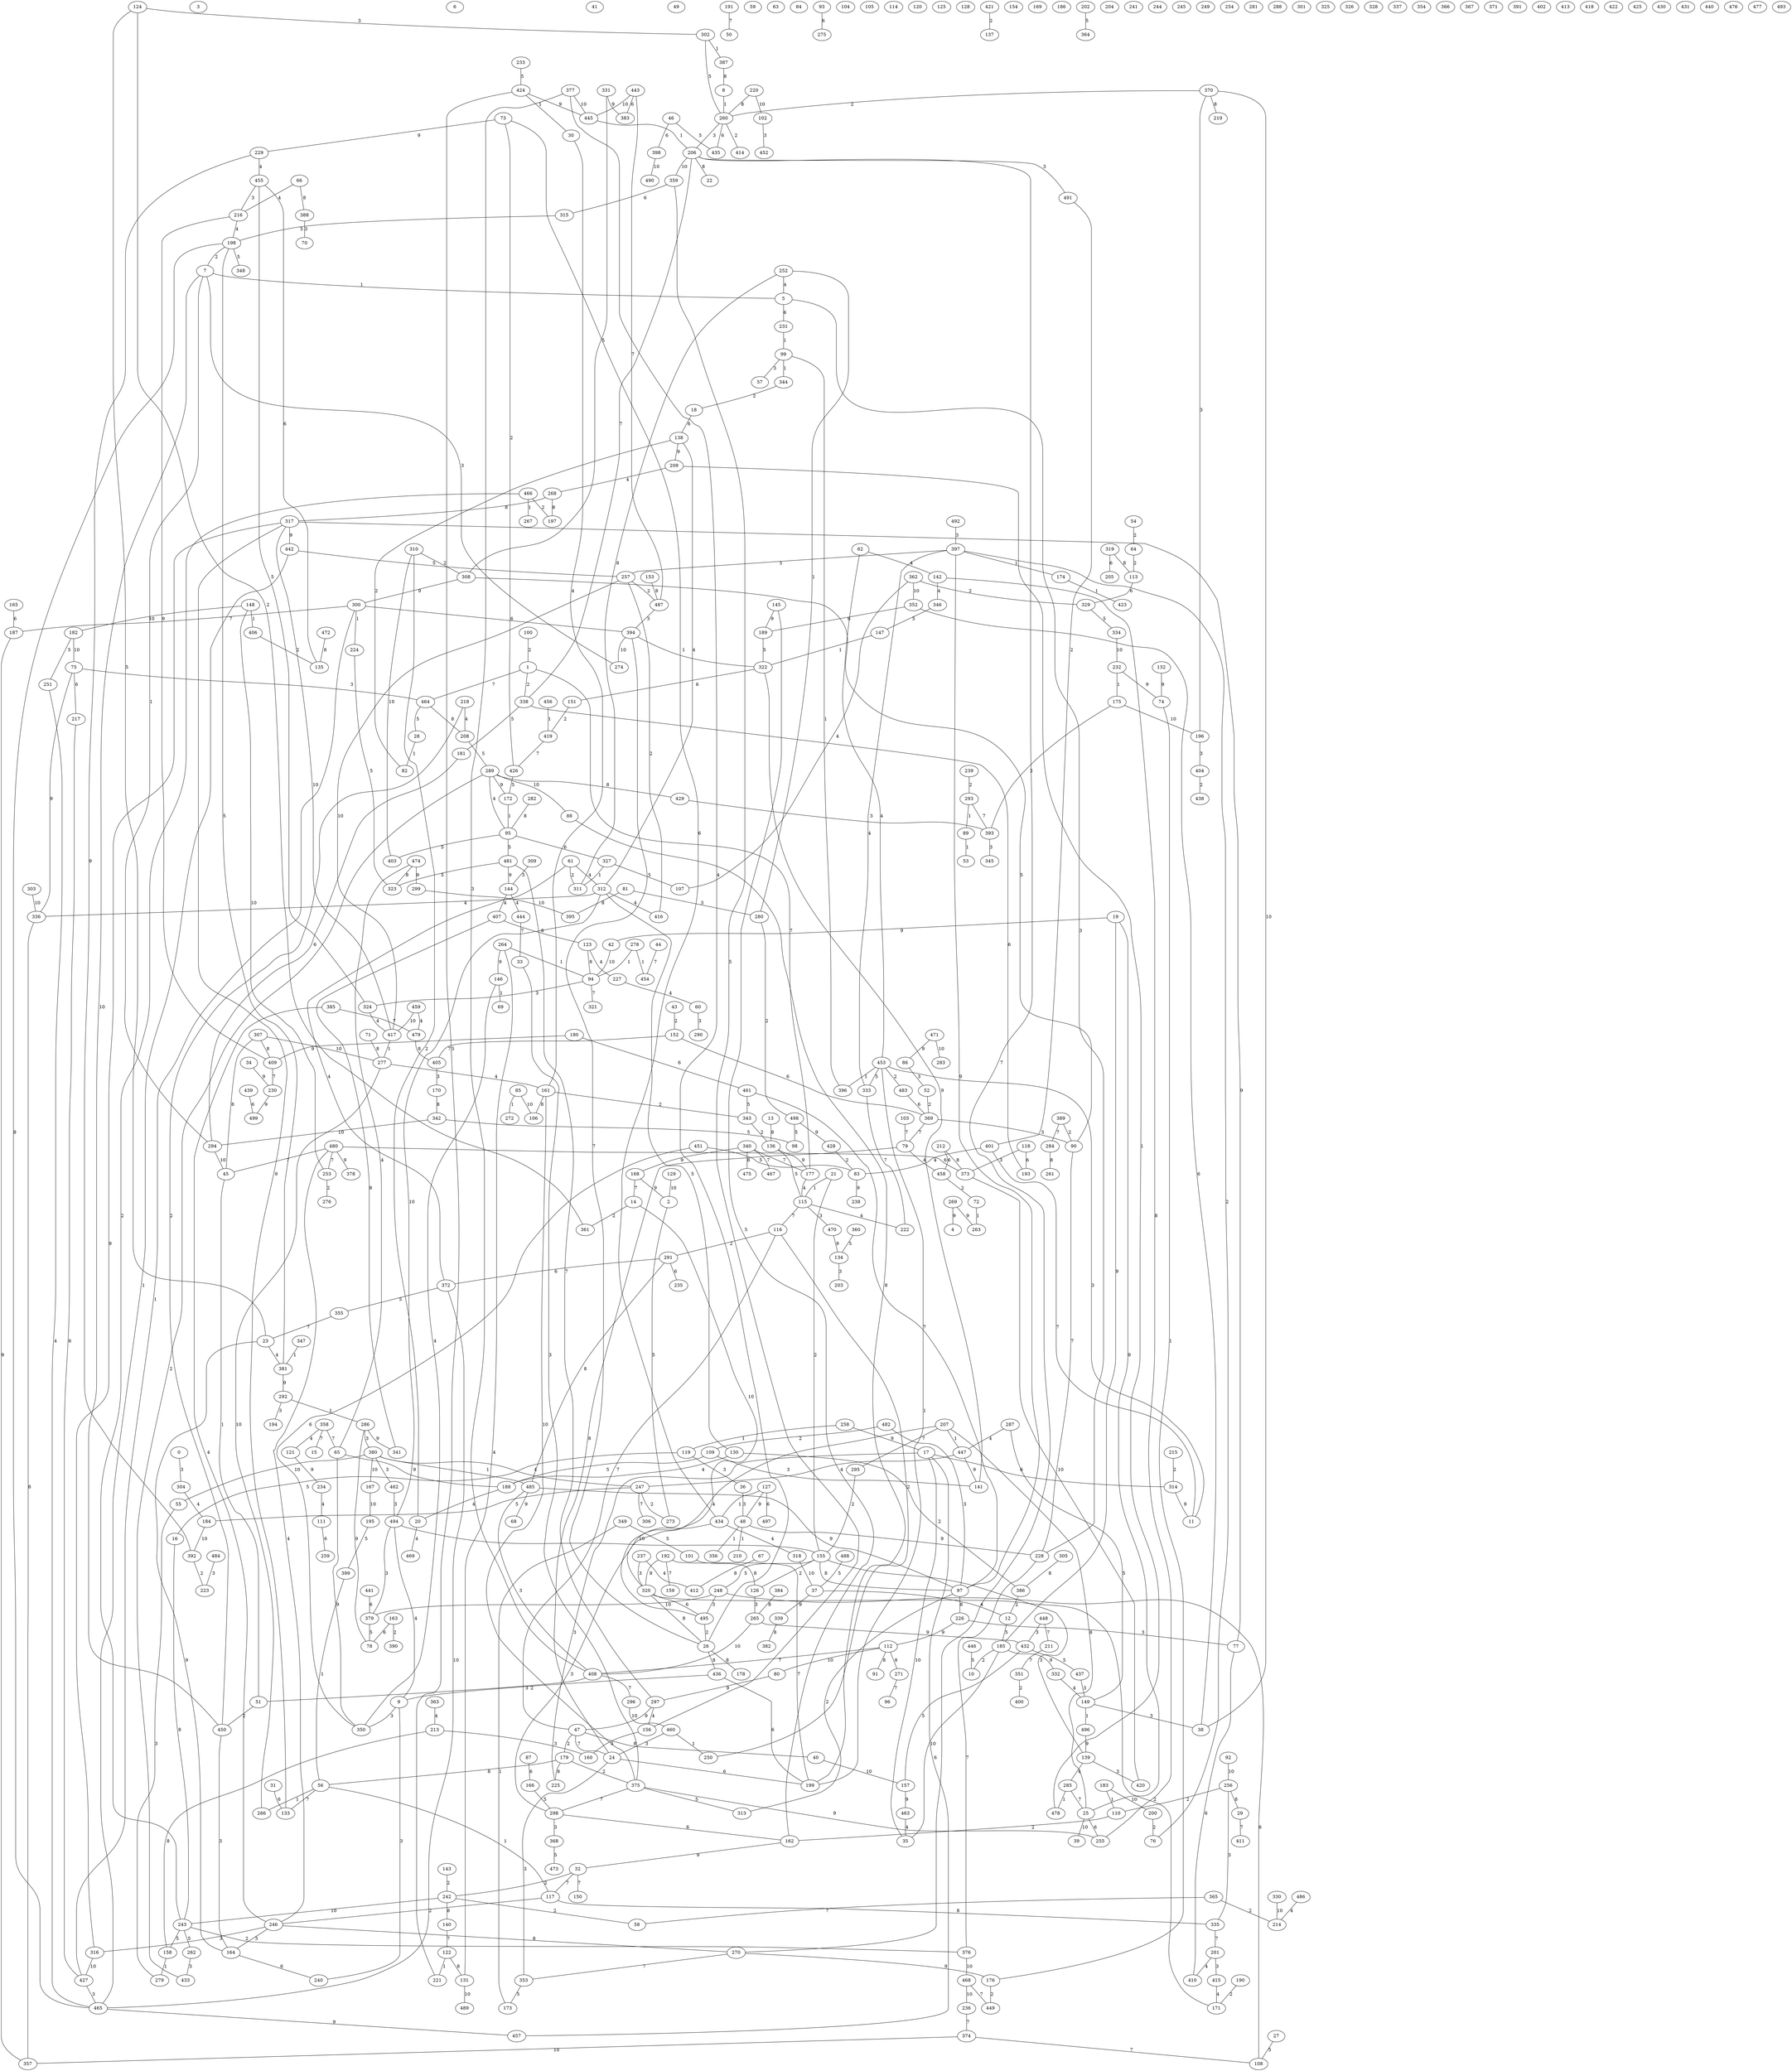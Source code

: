 graph {
	0 [label=0]
	1 [label=1]
	2 [label=2]
	3 [label=3]
	4 [label=4]
	5 [label=5]
	6 [label=6]
	7 [label=7]
	8 [label=8]
	9 [label=9]
	10 [label=10]
	11 [label=11]
	12 [label=12]
	13 [label=13]
	14 [label=14]
	15 [label=15]
	16 [label=16]
	17 [label=17]
	18 [label=18]
	19 [label=19]
	20 [label=20]
	21 [label=21]
	22 [label=22]
	23 [label=23]
	24 [label=24]
	25 [label=25]
	26 [label=26]
	27 [label=27]
	28 [label=28]
	29 [label=29]
	30 [label=30]
	31 [label=31]
	32 [label=32]
	33 [label=33]
	34 [label=34]
	35 [label=35]
	36 [label=36]
	37 [label=37]
	38 [label=38]
	39 [label=39]
	40 [label=40]
	41 [label=41]
	42 [label=42]
	43 [label=43]
	44 [label=44]
	45 [label=45]
	46 [label=46]
	47 [label=47]
	48 [label=48]
	49 [label=49]
	50 [label=50]
	51 [label=51]
	52 [label=52]
	53 [label=53]
	54 [label=54]
	55 [label=55]
	56 [label=56]
	57 [label=57]
	58 [label=58]
	59 [label=59]
	60 [label=60]
	61 [label=61]
	62 [label=62]
	63 [label=63]
	64 [label=64]
	65 [label=65]
	66 [label=66]
	67 [label=67]
	68 [label=68]
	69 [label=69]
	70 [label=70]
	71 [label=71]
	72 [label=72]
	73 [label=73]
	74 [label=74]
	75 [label=75]
	76 [label=76]
	77 [label=77]
	78 [label=78]
	79 [label=79]
	80 [label=80]
	81 [label=81]
	82 [label=82]
	83 [label=83]
	84 [label=84]
	85 [label=85]
	86 [label=86]
	87 [label=87]
	88 [label=88]
	89 [label=89]
	90 [label=90]
	91 [label=91]
	92 [label=92]
	93 [label=93]
	94 [label=94]
	95 [label=95]
	96 [label=96]
	97 [label=97]
	98 [label=98]
	99 [label=99]
	100 [label=100]
	101 [label=101]
	102 [label=102]
	103 [label=103]
	104 [label=104]
	105 [label=105]
	106 [label=106]
	107 [label=107]
	108 [label=108]
	109 [label=109]
	110 [label=110]
	111 [label=111]
	112 [label=112]
	113 [label=113]
	114 [label=114]
	115 [label=115]
	116 [label=116]
	117 [label=117]
	118 [label=118]
	119 [label=119]
	120 [label=120]
	121 [label=121]
	122 [label=122]
	123 [label=123]
	124 [label=124]
	125 [label=125]
	126 [label=126]
	127 [label=127]
	128 [label=128]
	129 [label=129]
	130 [label=130]
	131 [label=131]
	132 [label=132]
	133 [label=133]
	134 [label=134]
	135 [label=135]
	136 [label=136]
	137 [label=137]
	138 [label=138]
	139 [label=139]
	140 [label=140]
	141 [label=141]
	142 [label=142]
	143 [label=143]
	144 [label=144]
	145 [label=145]
	146 [label=146]
	147 [label=147]
	148 [label=148]
	149 [label=149]
	150 [label=150]
	151 [label=151]
	152 [label=152]
	153 [label=153]
	154 [label=154]
	155 [label=155]
	156 [label=156]
	157 [label=157]
	158 [label=158]
	159 [label=159]
	160 [label=160]
	161 [label=161]
	162 [label=162]
	163 [label=163]
	164 [label=164]
	165 [label=165]
	166 [label=166]
	167 [label=167]
	168 [label=168]
	169 [label=169]
	170 [label=170]
	171 [label=171]
	172 [label=172]
	173 [label=173]
	174 [label=174]
	175 [label=175]
	176 [label=176]
	177 [label=177]
	178 [label=178]
	179 [label=179]
	180 [label=180]
	181 [label=181]
	182 [label=182]
	183 [label=183]
	184 [label=184]
	185 [label=185]
	186 [label=186]
	187 [label=187]
	188 [label=188]
	189 [label=189]
	190 [label=190]
	191 [label=191]
	192 [label=192]
	193 [label=193]
	194 [label=194]
	195 [label=195]
	196 [label=196]
	197 [label=197]
	198 [label=198]
	199 [label=199]
	200 [label=200]
	201 [label=201]
	202 [label=202]
	203 [label=203]
	204 [label=204]
	205 [label=205]
	206 [label=206]
	207 [label=207]
	208 [label=208]
	209 [label=209]
	210 [label=210]
	211 [label=211]
	212 [label=212]
	213 [label=213]
	214 [label=214]
	215 [label=215]
	216 [label=216]
	217 [label=217]
	218 [label=218]
	219 [label=219]
	220 [label=220]
	221 [label=221]
	222 [label=222]
	223 [label=223]
	224 [label=224]
	225 [label=225]
	226 [label=226]
	227 [label=227]
	228 [label=228]
	229 [label=229]
	230 [label=230]
	231 [label=231]
	232 [label=232]
	233 [label=233]
	234 [label=234]
	235 [label=235]
	236 [label=236]
	237 [label=237]
	238 [label=238]
	239 [label=239]
	240 [label=240]
	241 [label=241]
	242 [label=242]
	243 [label=243]
	244 [label=244]
	245 [label=245]
	246 [label=246]
	247 [label=247]
	248 [label=248]
	249 [label=249]
	250 [label=250]
	251 [label=251]
	252 [label=252]
	253 [label=253]
	254 [label=254]
	255 [label=255]
	256 [label=256]
	257 [label=257]
	258 [label=258]
	259 [label=259]
	260 [label=260]
	261 [label=261]
	262 [label=262]
	263 [label=263]
	264 [label=264]
	265 [label=265]
	266 [label=266]
	267 [label=267]
	268 [label=268]
	269 [label=269]
	270 [label=270]
	271 [label=271]
	272 [label=272]
	273 [label=273]
	274 [label=274]
	275 [label=275]
	276 [label=276]
	277 [label=277]
	278 [label=278]
	279 [label=279]
	280 [label=280]
	281 [label=281]
	282 [label=282]
	283 [label=283]
	284 [label=284]
	285 [label=285]
	286 [label=286]
	287 [label=287]
	288 [label=288]
	289 [label=289]
	290 [label=290]
	291 [label=291]
	292 [label=292]
	293 [label=293]
	294 [label=294]
	295 [label=295]
	296 [label=296]
	297 [label=297]
	298 [label=298]
	299 [label=299]
	300 [label=300]
	301 [label=301]
	302 [label=302]
	303 [label=303]
	304 [label=304]
	305 [label=305]
	306 [label=306]
	307 [label=307]
	308 [label=308]
	309 [label=309]
	310 [label=310]
	311 [label=311]
	312 [label=312]
	313 [label=313]
	314 [label=314]
	315 [label=315]
	316 [label=316]
	317 [label=317]
	318 [label=318]
	319 [label=319]
	320 [label=320]
	321 [label=321]
	322 [label=322]
	323 [label=323]
	324 [label=324]
	325 [label=325]
	326 [label=326]
	327 [label=327]
	328 [label=328]
	329 [label=329]
	330 [label=330]
	331 [label=331]
	332 [label=332]
	333 [label=333]
	334 [label=334]
	335 [label=335]
	336 [label=336]
	337 [label=337]
	338 [label=338]
	339 [label=339]
	340 [label=340]
	341 [label=341]
	342 [label=342]
	343 [label=343]
	344 [label=344]
	345 [label=345]
	346 [label=346]
	347 [label=347]
	348 [label=348]
	349 [label=349]
	350 [label=350]
	351 [label=351]
	352 [label=352]
	353 [label=353]
	354 [label=354]
	355 [label=355]
	356 [label=356]
	357 [label=357]
	358 [label=358]
	359 [label=359]
	360 [label=360]
	361 [label=361]
	362 [label=362]
	363 [label=363]
	364 [label=364]
	365 [label=365]
	366 [label=366]
	367 [label=367]
	368 [label=368]
	369 [label=369]
	370 [label=370]
	371 [label=371]
	372 [label=372]
	373 [label=373]
	374 [label=374]
	375 [label=375]
	376 [label=376]
	377 [label=377]
	378 [label=378]
	379 [label=379]
	380 [label=380]
	381 [label=381]
	382 [label=382]
	383 [label=383]
	384 [label=384]
	385 [label=385]
	386 [label=386]
	387 [label=387]
	388 [label=388]
	389 [label=389]
	390 [label=390]
	391 [label=391]
	392 [label=392]
	393 [label=393]
	394 [label=394]
	395 [label=395]
	396 [label=396]
	397 [label=397]
	398 [label=398]
	399 [label=399]
	400 [label=400]
	401 [label=401]
	402 [label=402]
	403 [label=403]
	404 [label=404]
	405 [label=405]
	406 [label=406]
	407 [label=407]
	408 [label=408]
	409 [label=409]
	410 [label=410]
	411 [label=411]
	412 [label=412]
	413 [label=413]
	414 [label=414]
	415 [label=415]
	416 [label=416]
	417 [label=417]
	418 [label=418]
	419 [label=419]
	420 [label=420]
	421 [label=421]
	422 [label=422]
	423 [label=423]
	424 [label=424]
	425 [label=425]
	426 [label=426]
	427 [label=427]
	428 [label=428]
	429 [label=429]
	430 [label=430]
	431 [label=431]
	432 [label=432]
	433 [label=433]
	434 [label=434]
	435 [label=435]
	436 [label=436]
	437 [label=437]
	438 [label=438]
	439 [label=439]
	440 [label=440]
	441 [label=441]
	442 [label=442]
	443 [label=443]
	444 [label=444]
	445 [label=445]
	446 [label=446]
	447 [label=447]
	448 [label=448]
	449 [label=449]
	450 [label=450]
	451 [label=451]
	452 [label=452]
	453 [label=453]
	454 [label=454]
	455 [label=455]
	456 [label=456]
	457 [label=457]
	458 [label=458]
	459 [label=459]
	460 [label=460]
	461 [label=461]
	462 [label=462]
	463 [label=463]
	464 [label=464]
	465 [label=465]
	466 [label=466]
	467 [label=467]
	468 [label=468]
	469 [label=469]
	470 [label=470]
	471 [label=471]
	472 [label=472]
	473 [label=473]
	474 [label=474]
	475 [label=475]
	476 [label=476]
	477 [label=477]
	478 [label=478]
	479 [label=479]
	480 [label=480]
	481 [label=481]
	482 [label=482]
	483 [label=483]
	484 [label=484]
	485 [label=485]
	486 [label=486]
	487 [label=487]
	488 [label=488]
	489 [label=489]
	490 [label=490]
	491 [label=491]
	492 [label=492]
	493 [label=493]
	494 [label=494]
	495 [label=495]
	496 [label=496]
	497 [label=497]
	498 [label=498]
	499 [label=499]
	231 -- 99 [label=1]
	444 -- 33 [label=7]
	115 -- 222 [label=4]
	61 -- 312 [label=4]
	310 -- 308 [label=2]
	146 -- 350 [label=4]
	389 -- 284 [label=7]
	384 -- 265 [label=8]
	116 -- 291 [label=2]
	67 -- 412 [label=8]
	112 -- 91 [label=8]
	29 -- 411 [label=7]
	352 -- 189 [label=6]
	124 -- 302 [label=3]
	317 -- 442 [label=9]
	237 -- 412 [label=4]
	297 -- 156 [label=4]
	142 -- 255 [label=8]
	243 -- 262 [label=5]
	289 -- 429 [label=8]
	1 -- 338 [label=2]
	332 -- 149 [label=4]
	2 -- 273 [label=5]
	468 -- 449 [label=7]
	329 -- 334 [label=5]
	202 -- 364 [label=5]
	397 -- 76 [label=2]
	478 -- 209 [label=1]
	303 -- 336 [label=10]
	270 -- 176 [label=9]
	434 -- 298 [label=3]
	277 -- 266 [label=10]
	206 -- 22 [label=8]
	327 -- 107 [label=5]
	256 -- 29 [label=8]
	312 -- 130 [label=5]
	65 -- 188 [label=9]
	175 -- 393 [label=2]
	138 -- 82 [label=2]
	349 -- 173 [label=1]
	368 -- 473 [label=5]
	71 -- 277 [label=8]
	340 -- 177 [label=7]
	200 -- 76 [label=2]
	75 -- 336 [label=9]
	359 -- 315 [label=6]
	453 -- 199 [label=1]
	62 -- 142 [label=4]
	24 -- 353 [label=3]
	246 -- 164 [label=3]
	30 -- 161 [label=4]
	1 -- 177 [label=7]
	406 -- 135 [label=2]
	256 -- 335 [label=3]
	264 -- 131 [label=4]
	485 -- 68 [label=9]
	16 -- 243 [label=8]
	17 -- 314 [label=6]
	148 -- 406 [label=1]
	464 -- 28 [label=5]
	270 -- 353 [label=7]
	207 -- 320 [label=4]
	56 -- 117 [label=1]
	459 -- 479 [label=4]
	443 -- 445 [label=10]
	483 -- 369 [label=6]
	443 -- 383 [label=6]
	213 -- 160 [label=3]
	466 -- 197 [label=2]
	127 -- 434 [label=1]
	436 -- 199 [label=6]
	322 -- 141 [label=9]
	310 -- 403 [label=10]
	315 -- 198 [label=5]
	331 -- 308 [label=5]
	17 -- 457 [label=6]
	480 -- 45 [label=7]
	112 -- 80 [label=10]
	109 -- 188 [label=5]
	492 -- 397 [label=3]
	284 -- 261 [label=8]
	358 -- 15 [label=7]
	47 -- 24 [label=7]
	185 -- 35 [label=10]
	248 -- 379 [label=10]
	372 -- 355 [label=5]
	480 -- 373 [label=6]
	216 -- 198 [label=4]
	370 -- 38 [label=10]
	116 -- 250 [label=2]
	48 -- 356 [label=1]
	85 -- 272 [label=1]
	419 -- 426 [label=7]
	380 -- 55 [label=10]
	374 -- 357 [label=10]
	81 -- 395 [label=8]
	14 -- 361 [label=2]
	257 -- 416 [label=2]
	207 -- 25 [label=8]
	175 -- 196 [label=10]
	188 -- 20 [label=4]
	338 -- 181 [label=5]
	472 -- 135 [label=8]
	471 -- 283 [label=10]
	343 -- 136 [label=2]
	461 -- 97 [label=7]
	494 -- 155 [label=10]
	271 -- 96 [label=7]
	397 -- 174 [label=1]
	191 -- 50 [label=7]
	32 -- 117 [label=7]
	482 -- 109 [label=2]
	28 -- 82 [label=1]
	359 -- 156 [label=5]
	179 -- 56 [label=8]
	242 -- 140 [label=8]
	260 -- 414 [label=2]
	8 -- 260 [label=1]
	145 -- 162 [label=5]
	170 -- 342 [label=8]
	399 -- 56 [label=1]
	215 -- 314 [label=2]
	247 -- 306 [label=7]
	386 -- 12 [label=2]
	83 -- 238 [label=9]
	136 -- 177 [label=9]
	165 -- 187 [label=6]
	182 -- 251 [label=5]
	40 -- 157 [label=10]
	460 -- 24 [label=3]
	285 -- 478 [label=1]
	380 -- 247 [label=4]
	292 -- 286 [label=1]
	372 -- 465 [label=10]
	394 -- 274 [label=10]
	247 -- 184 [label=5]
	466 -- 267 [label=1]
	387 -- 8 [label=8]
	421 -- 137 [label=2]
	331 -- 383 [label=9]
	94 -- 324 [label=3]
	99 -- 396 [label=1]
	73 -- 426 [label=2]
	491 -- 401 [label=2]
	172 -- 95 [label=1]
	310 -- 20 [label=2]
	42 -- 94 [label=10]
	455 -- 216 [label=3]
	320 -- 495 [label=6]
	7 -- 450 [label=10]
	155 -- 97 [label=8]
	207 -- 447 [label=1]
	246 -- 270 [label=8]
	144 -- 444 [label=4]
	56 -- 133 [label=7]
	427 -- 465 [label=3]
	445 -- 206 [label=1]
	307 -- 45 [label=8]
	462 -- 494 [label=3]
	278 -- 454 [label=1]
	123 -- 227 [label=4]
	417 -- 257 [label=10]
	362 -- 107 [label=4]
	327 -- 311 [label=1]
	365 -- 214 [label=2]
	149 -- 496 [label=1]
	127 -- 48 [label=9]
	295 -- 155 [label=2]
	401 -- 83 [label=4]
	256 -- 110 [label=2]
	394 -- 322 [label=1]
	407 -- 123 [label=8]
	121 -- 234 [label=9]
	65 -- 350 [label=9]
	441 -- 379 [label=6]
	342 -- 294 [label=10]
	144 -- 407 [label=4]
	319 -- 205 [label=6]
	443 -- 487 [label=7]
	102 -- 452 [label=3]
	286 -- 341 [label=9]
	397 -- 257 [label=5]
	147 -- 322 [label=1]
	330 -- 214 [label=10]
	380 -- 462 [label=3]
	308 -- 300 [label=9]
	393 -- 345 [label=3]
	429 -- 393 [label=3]
	33 -- 375 [label=3]
	117 -- 335 [label=8]
	117 -- 246 [label=2]
	112 -- 271 [label=8]
	442 -- 465 [label=1]
	18 -- 138 [label=6]
	45 -- 51 [label=1]
	451 -- 350 [label=6]
	370 -- 196 [label=3]
	309 -- 144 [label=3]
	481 -- 323 [label=5]
	377 -- 445 [label=10]
	268 -- 317 [label=8]
	133 -- 317 [label=9]
	195 -- 399 [label=5]
	481 -- 144 [label=9]
	374 -- 108 [label=7]
	246 -- 316 [label=3]
	129 -- 2 [label=10]
	453 -- 11 [label=3]
	257 -- 487 [label=2]
	485 -- 97 [label=9]
	132 -- 74 [label=9]
	385 -- 246 [label=4]
	458 -- 72 [label=2]
	495 -- 26 [label=2]
	61 -- 372 [label=4]
	360 -- 134 [label=5]
	56 -- 266 [label=1]
	32 -- 242 [label=2]
	447 -- 247 [label=4]
	404 -- 438 [label=2]
	26 -- 178 [label=8]
	155 -- 126 [label=2]
	463 -- 35 [label=4]
	415 -- 171 [label=4]
	122 -- 221 [label=1]
	498 -- 98 [label=5]
	79 -- 24 [label=8]
	182 -- 75 [label=10]
	428 -- 83 [label=2]
	138 -- 312 [label=4]
	398 -- 490 [label=10]
	289 -- 88 [label=10]
	289 -- 433 [label=2]
	192 -- 199 [label=7]
	234 -- 111 [label=4]
	174 -- 423 [label=1]
	119 -- 16 [label=5]
	162 -- 32 [label=9]
	465 -- 457 [label=9]
	113 -- 329 [label=6]
	51 -- 450 [label=2]
	341 -- 407 [label=8]
	217 -- 427 [label=6]
	258 -- 17 [label=9]
	7 -- 274 [label=3]
	358 -- 65 [label=7]
	300 -- 394 [label=6]
	461 -- 343 [label=5]
	318 -- 37 [label=10]
	130 -- 188 [label=4]
	226 -- 77 [label=3]
	122 -- 131 [label=8]
	470 -- 134 [label=9]
	46 -- 435 [label=5]
	228 -- 376 [label=7]
	146 -- 69 [label=1]
	115 -- 116 [label=7]
	48 -- 228 [label=9]
	47 -- 116 [label=7]
	243 -- 376 [label=2]
	352 -- 38 [label=6]
	370 -- 260 [label=2]
	453 -- 396 [label=1]
	260 -- 302 [label=5]
	485 -- 408 [label=3]
	14 -- 495 [label=10]
	278 -- 94 [label=1]
	456 -- 419 [label=1]
	118 -- 193 [label=6]
	293 -- 393 [label=7]
	161 -- 375 [label=10]
	237 -- 320 [label=3]
	206 -- 270 [label=7]
	208 -- 289 [label=5]
	453 -- 333 [label=5]
	494 -- 9 [label=4]
	43 -- 152 [label=2]
	307 -- 277 [label=10]
	455 -- 135 [label=6]
	282 -- 95 [label=8]
	206 -- 491 [label=3]
	163 -- 78 [label=6]
	394 -- 26 [label=7]
	351 -- 400 [label=2]
	308 -- 90 [label=5]
	307 -- 409 [label=8]
	232 -- 175 [label=1]
	455 -- 324 [label=5]
	317 -- 316 [label=9]
	334 -- 232 [label=10]
	168 -- 2 [label=9]
	365 -- 58 [label=7]
	112 -- 408 [label=7]
	481 -- 297 [label=7]
	459 -- 417 [label=10]
	77 -- 317 [label=9]
	227 -- 60 [label=4]
	47 -- 179 [label=2]
	229 -- 455 [label=4]
	484 -- 223 [label=3]
	344 -- 18 [label=2]
	479 -- 405 [label=8]
	166 -- 298 [label=5]
	212 -- 373 [label=8]
	89 -- 53 [label=1]
	90 -- 228 [label=7]
	220 -- 260 [label=8]
	158 -- 279 [label=1]
	185 -- 10 [label=2]
	232 -- 74 [label=9]
	143 -- 242 [label=2]
	408 -- 51 [label=3]
	312 -- 494 [label=10]
	93 -- 275 [label=6]
	293 -- 89 [label=1]
	252 -- 280 [label=1]
	436 -- 9 [label=2]
	300 -- 224 [label=1]
	88 -- 199 [label=8]
	239 -- 293 [label=2]
	136 -- 115 [label=5]
	230 -- 499 [label=9]
	99 -- 57 [label=3]
	320 -- 171 [label=2]
	426 -- 172 [label=5]
	25 -- 255 [label=6]
	291 -- 235 [label=6]
	198 -- 348 [label=5]
	243 -- 158 [label=5]
	450 -- 164 [label=3]
	201 -- 415 [label=3]
	320 -- 26 [label=8]
	155 -- 248 [label=5]
	488 -- 37 [label=5]
	213 -- 158 [label=8]
	20 -- 469 [label=4]
	74 -- 176 [label=1]
	353 -- 173 [label=5]
	265 -- 432 [label=9]
	335 -- 201 [label=7]
	340 -- 467 [label=7]
	468 -- 236 [label=10]
	124 -- 361 [label=2]
	101 -- 126 [label=8]
	207 -- 295 [label=7]
	260 -- 206 [label=3]
	138 -- 209 [label=9]
	75 -- 464 [label=3]
	185 -- 332 [label=9]
	149 -- 38 [label=3]
	47 -- 40 [label=8]
	100 -- 1 [label=2]
	181 -- 294 [label=6]
	206 -- 338 [label=7]
	485 -- 291 [label=8]
	123 -- 94 [label=8]
	34 -- 230 [label=9]
	369 -- 90 [label=3]
	187 -- 357 [label=9]
	180 -- 409 [label=9]
	52 -- 369 [label=2]
	392 -- 223 [label=2]
	375 -- 298 [label=7]
	363 -- 213 [label=4]
	349 -- 101 [label=5]
	201 -- 410 [label=4]
	397 -- 97 [label=9]
	369 -- 79 [label=7]
	434 -- 318 [label=4]
	480 -- 253 [label=7]
	294 -- 45 [label=10]
	139 -- 420 [label=3]
	124 -- 23 [label=5]
	32 -- 150 [label=7]
	140 -- 122 [label=7]
	262 -- 433 [label=3]
	291 -- 372 [label=6]
	417 -- 317 [label=10]
	142 -- 346 [label=4]
	119 -- 36 [label=3]
	139 -- 285 [label=4]
	375 -- 255 [label=9]
	300 -- 427 [label=1]
	206 -- 359 [label=10]
	380 -- 485 [label=1]
	340 -- 475 [label=8]
	36 -- 48 [label=3]
	94 -- 321 [label=7]
	474 -- 299 [label=9]
	97 -- 313 [label=2]
	23 -- 381 [label=4]
	127 -- 497 [label=6]
	37 -- 12 [label=4]
	487 -- 394 [label=3]
	269 -- 4 [label=9]
	80 -- 297 [label=9]
	424 -- 221 [label=5]
	163 -- 390 [label=2]
	258 -- 119 [label=1]
	460 -- 250 [label=1]
	153 -- 487 [label=8]
	192 -- 159 [label=7]
	312 -- 416 [label=4]
	280 -- 498 [label=2]
	183 -- 200 [label=10]
	81 -- 280 [label=3]
	55 -- 279 [label=3]
	300 -- 187 [label=7]
	376 -- 468 [label=10]
	85 -- 106 [label=10]
	21 -- 115 [label=1]
	446 -- 10 [label=5]
	151 -- 419 [label=2]
	37 -- 339 [label=9]
	179 -- 225 [label=8]
	87 -- 166 [label=6]
	304 -- 184 [label=4]
	164 -- 23 [label=9]
	157 -- 463 [label=9]
	168 -- 14 [label=7]
	370 -- 219 [label=8]
	64 -- 113 [label=2]
	305 -- 386 [label=8]
	312 -- 336 [label=4]
	287 -- 447 [label=4]
	269 -- 263 [label=9]
	25 -- 39 [label=10]
	118 -- 373 [label=3]
	424 -- 445 [label=9]
	389 -- 90 [label=2]
	251 -- 465 [label=4]
	442 -- 257 [label=5]
	482 -- 97 [label=3]
	302 -- 387 [label=1]
	286 -- 78 [label=9]
	148 -- 182 [label=10]
	253 -- 276 [label=2]
	432 -- 157 [label=5]
	494 -- 379 [label=3]
	77 -- 410 [label=6]
	474 -- 65 [label=4]
	285 -- 25 [label=7]
	109 -- 141 [label=3]
	264 -- 146 [label=9]
	220 -- 102 [label=10]
	130 -- 386 [label=2]
	336 -- 357 [label=8]
	298 -- 162 [label=6]
	9 -- 350 [label=3]
	180 -- 461 [label=6]
	381 -- 292 [label=9]
	110 -- 162 [label=2]
	464 -- 208 [label=8]
	218 -- 450 [label=2]
	498 -- 428 [label=9]
	152 -- 369 [label=6]
	338 -- 193 [label=6]
	362 -- 352 [label=10]
	224 -- 323 [label=5]
	248 -- 495 [label=3]
	9 -- 240 [label=3]
	161 -- 343 [label=2]
	62 -- 453 [label=4]
	5 -- 228 [label=3]
	209 -- 268 [label=4]
	432 -- 437 [label=5]
	79 -- 458 [label=4]
	92 -- 256 [label=10]
	298 -- 368 [label=3]
	211 -- 351 [label=7]
	17 -- 35 [label=10]
	19 -- 25 [label=9]
	471 -- 86 [label=9]
	95 -- 403 [label=5]
	242 -- 243 [label=10]
	164 -- 240 [label=6]
	362 -- 329 [label=2]
	183 -- 110 [label=1]
	252 -- 5 [label=4]
	27 -- 108 [label=5]
	75 -- 217 [label=6]
	474 -- 323 [label=8]
	292 -- 194 [label=3]
	198 -- 7 [label=2]
	226 -- 112 [label=9]
	496 -- 139 [label=9]
	377 -- 408 [label=3]
	0 -- 304 [label=3]
	314 -- 11 [label=9]
	7 -- 5 [label=1]
	17 -- 225 [label=3]
	289 -- 172 [label=9]
	212 -- 458 [label=6]
	265 -- 408 [label=10]
	401 -- 11 [label=7]
	21 -- 155 [label=2]
	73 -- 229 [label=9]
	379 -- 78 [label=5]
	31 -- 133 [label=6]
	451 -- 83 [label=5]
	95 -- 327 [label=6]
	233 -- 424 [label=5]
	296 -- 460 [label=10]
	46 -- 398 [label=6]
	342 -- 98 [label=5]
	355 -- 23 [label=7]
	218 -- 208 [label=4]
	347 -- 381 [label=1]
	417 -- 277 [label=1]
	99 -- 344 [label=1]
	179 -- 375 [label=2]
	48 -- 210 [label=1]
	184 -- 392 [label=10]
	66 -- 216 [label=4]
	346 -- 147 [label=5]
	198 -- 381 [label=5]
	229 -- 392 [label=9]
	268 -- 197 [label=8]
	424 -- 30 [label=1]
	319 -- 113 [label=8]
	260 -- 435 [label=6]
	54 -- 64 [label=2]
	1 -- 464 [label=7]
	115 -- 470 [label=3]
	13 -- 136 [label=8]
	66 -- 388 [label=8]
	192 -- 320 [label=8]
	388 -- 70 [label=3]
	61 -- 311 [label=2]
	287 -- 149 [label=5]
	448 -- 211 [label=7]
	408 -- 296 [label=7]
	437 -- 149 [label=3]
	26 -- 436 [label=8]
	44 -- 454 [label=7]
	196 -- 404 [label=3]
	375 -- 313 [label=5]
	152 -- 405 [label=7]
	466 -- 243 [label=2]
	12 -- 185 [label=5]
	60 -- 290 [label=3]
	176 -- 449 [label=2]
	198 -- 465 [label=8]
	299 -- 395 [label=10]
	7 -- 294 [label=1]
	373 -- 420 [label=10]
	248 -- 108 [label=6]
	324 -- 417 [label=4]
	19 -- 185 [label=9]
	264 -- 94 [label=1]
	439 -- 499 [label=6]
	358 -- 121 [label=4]
	97 -- 226 [label=8]
	73 -- 434 [label=6]
	131 -- 489 [label=10]
	134 -- 203 [label=3]
	409 -- 230 [label=7]
	486 -- 214 [label=4]
	247 -- 273 [label=2]
	385 -- 479 [label=7]
	380 -- 167 [label=10]
	111 -- 259 [label=6]
	316 -- 427 [label=10]
	189 -- 322 [label=5]
	236 -- 374 [label=7]
	145 -- 189 [label=9]
	161 -- 106 [label=8]
	5 -- 231 [label=6]
	333 -- 222 [label=7]
	286 -- 380 [label=3]
	339 -- 382 [label=8]
	397 -- 333 [label=4]
	447 -- 141 [label=9]
	252 -- 311 [label=8]
	19 -- 42 [label=9]
	377 -- 26 [label=4]
	480 -- 378 [label=9]
	95 -- 481 [label=5]
	340 -- 168 [label=9]
	277 -- 161 [label=4]
	86 -- 52 [label=3]
	216 -- 409 [label=9]
	453 -- 483 [label=2]
	156 -- 160 [label=3]
	148 -- 253 [label=10]
	167 -- 195 [label=10]
	177 -- 115 [label=4]
	155 -- 139 [label=3]
	126 -- 265 [label=3]
	72 -- 263 [label=1]
	242 -- 58 [label=2]
	480 -- 246 [label=4]
	103 -- 79 [label=7]
	297 -- 47 [label=9]
	190 -- 171 [label=2]
	448 -- 432 [label=3]
	405 -- 170 [label=3]
	322 -- 151 [label=6]
	289 -- 95 [label=4]
	24 -- 199 [label=6]
}
